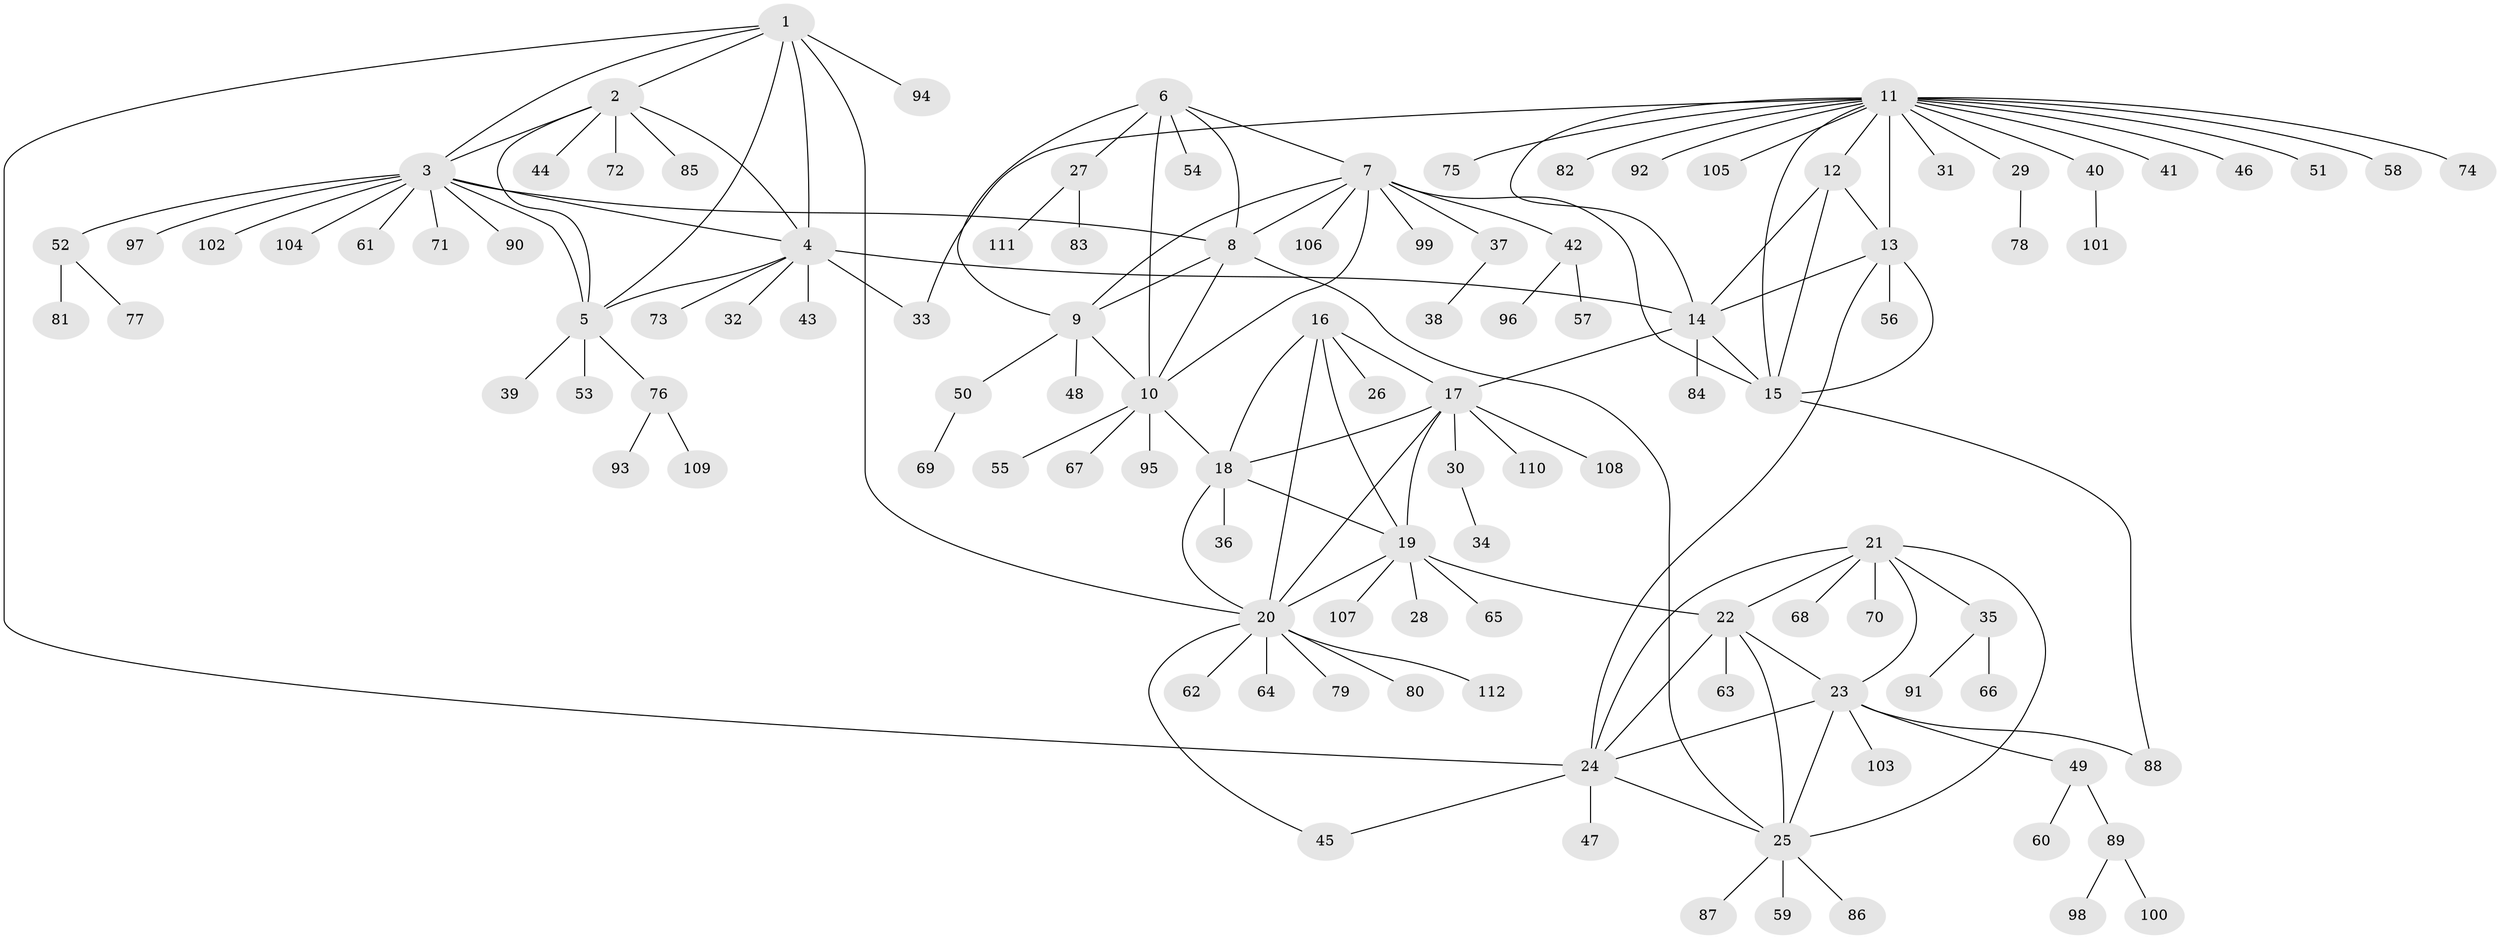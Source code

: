 // Generated by graph-tools (version 1.1) at 2025/02/03/09/25 03:02:38]
// undirected, 112 vertices, 150 edges
graph export_dot {
graph [start="1"]
  node [color=gray90,style=filled];
  1;
  2;
  3;
  4;
  5;
  6;
  7;
  8;
  9;
  10;
  11;
  12;
  13;
  14;
  15;
  16;
  17;
  18;
  19;
  20;
  21;
  22;
  23;
  24;
  25;
  26;
  27;
  28;
  29;
  30;
  31;
  32;
  33;
  34;
  35;
  36;
  37;
  38;
  39;
  40;
  41;
  42;
  43;
  44;
  45;
  46;
  47;
  48;
  49;
  50;
  51;
  52;
  53;
  54;
  55;
  56;
  57;
  58;
  59;
  60;
  61;
  62;
  63;
  64;
  65;
  66;
  67;
  68;
  69;
  70;
  71;
  72;
  73;
  74;
  75;
  76;
  77;
  78;
  79;
  80;
  81;
  82;
  83;
  84;
  85;
  86;
  87;
  88;
  89;
  90;
  91;
  92;
  93;
  94;
  95;
  96;
  97;
  98;
  99;
  100;
  101;
  102;
  103;
  104;
  105;
  106;
  107;
  108;
  109;
  110;
  111;
  112;
  1 -- 2;
  1 -- 3;
  1 -- 4;
  1 -- 5;
  1 -- 20;
  1 -- 24;
  1 -- 94;
  2 -- 3;
  2 -- 4;
  2 -- 5;
  2 -- 44;
  2 -- 72;
  2 -- 85;
  3 -- 4;
  3 -- 5;
  3 -- 8;
  3 -- 52;
  3 -- 61;
  3 -- 71;
  3 -- 90;
  3 -- 97;
  3 -- 102;
  3 -- 104;
  4 -- 5;
  4 -- 14;
  4 -- 32;
  4 -- 33;
  4 -- 43;
  4 -- 73;
  5 -- 39;
  5 -- 53;
  5 -- 76;
  6 -- 7;
  6 -- 8;
  6 -- 9;
  6 -- 10;
  6 -- 27;
  6 -- 54;
  7 -- 8;
  7 -- 9;
  7 -- 10;
  7 -- 15;
  7 -- 37;
  7 -- 42;
  7 -- 99;
  7 -- 106;
  8 -- 9;
  8 -- 10;
  8 -- 25;
  9 -- 10;
  9 -- 48;
  9 -- 50;
  10 -- 18;
  10 -- 55;
  10 -- 67;
  10 -- 95;
  11 -- 12;
  11 -- 13;
  11 -- 14;
  11 -- 15;
  11 -- 29;
  11 -- 31;
  11 -- 33;
  11 -- 40;
  11 -- 41;
  11 -- 46;
  11 -- 51;
  11 -- 58;
  11 -- 74;
  11 -- 75;
  11 -- 82;
  11 -- 92;
  11 -- 105;
  12 -- 13;
  12 -- 14;
  12 -- 15;
  13 -- 14;
  13 -- 15;
  13 -- 24;
  13 -- 56;
  14 -- 15;
  14 -- 17;
  14 -- 84;
  15 -- 88;
  16 -- 17;
  16 -- 18;
  16 -- 19;
  16 -- 20;
  16 -- 26;
  17 -- 18;
  17 -- 19;
  17 -- 20;
  17 -- 30;
  17 -- 108;
  17 -- 110;
  18 -- 19;
  18 -- 20;
  18 -- 36;
  19 -- 20;
  19 -- 22;
  19 -- 28;
  19 -- 65;
  19 -- 107;
  20 -- 45;
  20 -- 62;
  20 -- 64;
  20 -- 79;
  20 -- 80;
  20 -- 112;
  21 -- 22;
  21 -- 23;
  21 -- 24;
  21 -- 25;
  21 -- 35;
  21 -- 68;
  21 -- 70;
  22 -- 23;
  22 -- 24;
  22 -- 25;
  22 -- 63;
  23 -- 24;
  23 -- 25;
  23 -- 49;
  23 -- 88;
  23 -- 103;
  24 -- 25;
  24 -- 45;
  24 -- 47;
  25 -- 59;
  25 -- 86;
  25 -- 87;
  27 -- 83;
  27 -- 111;
  29 -- 78;
  30 -- 34;
  35 -- 66;
  35 -- 91;
  37 -- 38;
  40 -- 101;
  42 -- 57;
  42 -- 96;
  49 -- 60;
  49 -- 89;
  50 -- 69;
  52 -- 77;
  52 -- 81;
  76 -- 93;
  76 -- 109;
  89 -- 98;
  89 -- 100;
}
